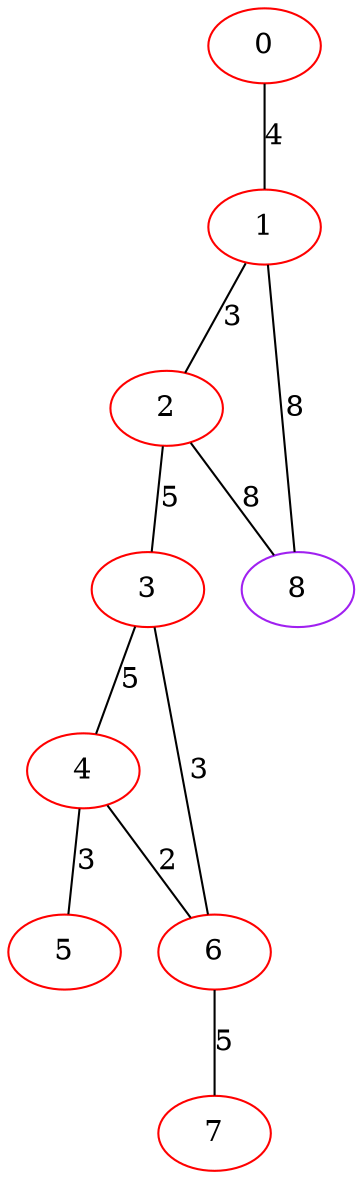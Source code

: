 graph "" {
0 [color=red, weight=1];
1 [color=red, weight=1];
2 [color=red, weight=1];
3 [color=red, weight=1];
4 [color=red, weight=1];
5 [color=red, weight=1];
6 [color=red, weight=1];
7 [color=red, weight=1];
8 [color=purple, weight=4];
0 -- 1  [key=0, label=4];
1 -- 8  [key=0, label=8];
1 -- 2  [key=0, label=3];
2 -- 8  [key=0, label=8];
2 -- 3  [key=0, label=5];
3 -- 4  [key=0, label=5];
3 -- 6  [key=0, label=3];
4 -- 5  [key=0, label=3];
4 -- 6  [key=0, label=2];
6 -- 7  [key=0, label=5];
}
